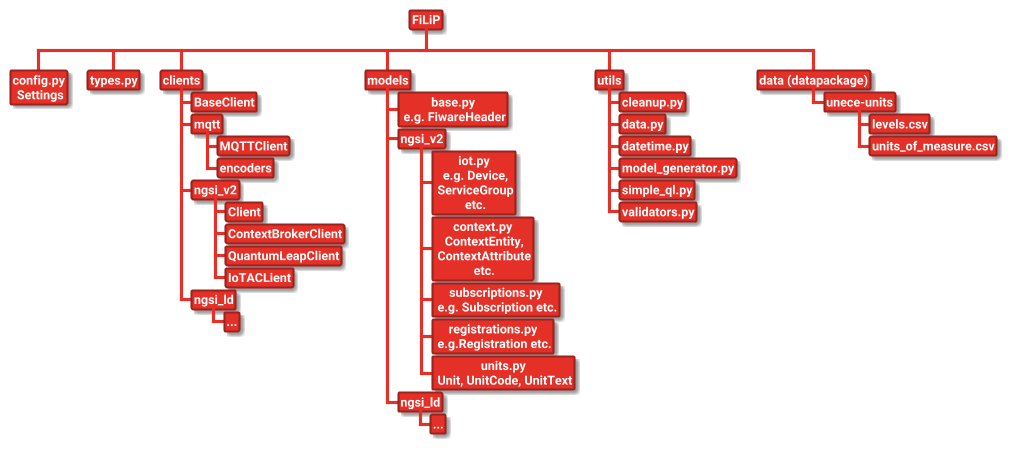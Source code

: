 @startwbs
!theme materia
skinparam BackgroundColor white

<style>
  Linecolor black
  arrow {
    LineColor #E53027
  }
node {
    Padding 2
    Margin 3
    HorizontalAlignment center
    LineColor #9B231E
    LineThickness 2.0
    BackgroundColor #E53027
    FontColor white
    FontName Roboto
    FontStyle bold
    RoundCorner 3
    MaximumWidth 150
}
</style>

* FiLiP
** config.py \n Settings
** types.py
** clients
*** BaseClient
*** mqtt
**** MQTTClient
**** encoders
*** ngsi_v2
**** Client
**** ContextBrokerClient
**** QuantumLeapClient
**** IoTACLient
*** ngsi_ld
**** ...

** models
*** base.py \n e.g. FiwareHeader
*** ngsi_v2
**** iot.py \n e.g. Device, \n ServiceGroup \n etc.
**** context.py \n ContextEntity, \n ContextAttribute \n etc.
**** subscriptions.py \n e.g. Subscription etc.
**** registrations.py \n e.g.Registration etc.
**** units.py \n Unit, UnitCode, UnitText
*** ngsi_ld
**** ...
** utils
*** cleanup.py
*** data.py
*** datetime.py
*** model_generator.py
*** simple_ql.py
*** validators.py

** data (datapackage)
*** unece-units
**** levels.csv
**** units_of_measure.csv

@endwbs